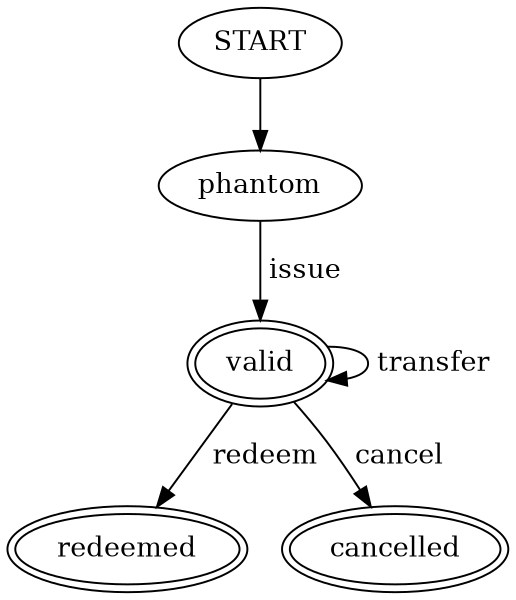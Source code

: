 // ---------------------------------------------------------------------
// Copyright (c) 2018, Backyard Innovations Pte. Ltd., Singapore.
//
// Released under the terms of the Apache License 2.0
// See: file LICENSE that came with this software for details.
//
// This file contains Intellectual Property that belongs to
// Backyard Innovations Pte Ltd., Singapore.
//
// Authors: Santhosh Raju <santhosh@byisystems.com>
//          Cherry G. Mathew <cherry@byisystems.com>
// ---------------------------------------------------------------------
digraph {
    size="4,4";
    Layout=fdp;

    // States of the FSM describing the Voucher Life Cycle
    START
    phantom
    // "valid" is an accepting state, but not a final state
    valid [peripheries=2]
    redeemed [peripheries=2]
    cancelled [peripheries=2]

    // Rules for state transitions of the FSM
    START -> phantom
    phantom -> valid [label=" issue"]
    valid -> valid [label=" transfer"]
    valid -> redeemed [label=" redeem"]
    valid -> cancelled [label=" cancel"]
}